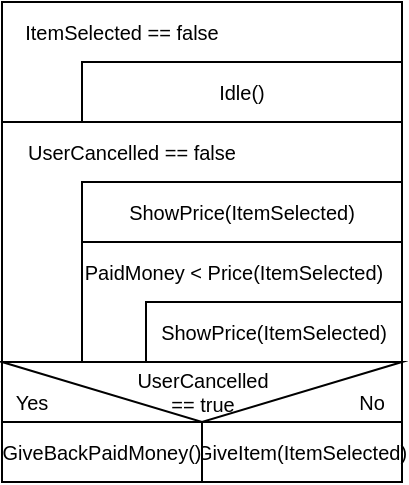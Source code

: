 <mxfile>
    <diagram id="jigJVeFdSE6whz7Ngj_1" name="Page-1">
        <mxGraphModel dx="355" dy="272" grid="1" gridSize="10" guides="1" tooltips="1" connect="1" arrows="1" fold="1" page="1" pageScale="1" pageWidth="850" pageHeight="1100" math="0" shadow="0">
            <root>
                <mxCell id="0"/>
                <mxCell id="1" parent="0"/>
                <mxCell id="22" value="" style="rounded=0;whiteSpace=wrap;html=1;fontSize=10;" vertex="1" parent="1">
                    <mxGeometry x="300" y="180" width="200" height="120" as="geometry"/>
                </mxCell>
                <mxCell id="4" value="" style="whiteSpace=wrap;html=1;container=0;fontSize=10;" vertex="1" parent="1">
                    <mxGeometry x="300" y="120" width="200" height="60" as="geometry"/>
                </mxCell>
                <mxCell id="16" value="ItemSelected == false" style="text;html=1;strokeColor=none;fillColor=none;align=center;verticalAlign=middle;whiteSpace=wrap;rounded=0;fontSize=10;" vertex="1" parent="1">
                    <mxGeometry x="300" y="120" width="120" height="30" as="geometry"/>
                </mxCell>
                <mxCell id="17" value="Idle()" style="whiteSpace=wrap;html=1;container=0;fontSize=10;" vertex="1" parent="1">
                    <mxGeometry x="340" y="150" width="160" height="30" as="geometry"/>
                </mxCell>
                <mxCell id="21" value="" style="group;fontSize=10;" vertex="1" connectable="0" parent="1">
                    <mxGeometry x="340" y="210" width="160" height="90" as="geometry"/>
                </mxCell>
                <mxCell id="15" value="ShowPrice(ItemSelected)" style="whiteSpace=wrap;html=1;container=0;fontSize=10;" vertex="1" parent="21">
                    <mxGeometry width="160" height="30" as="geometry"/>
                </mxCell>
                <mxCell id="18" value="" style="whiteSpace=wrap;html=1;container=0;fontSize=10;" vertex="1" parent="21">
                    <mxGeometry y="30" width="160" height="60" as="geometry"/>
                </mxCell>
                <mxCell id="19" value="ShowPrice(ItemSelected)" style="whiteSpace=wrap;html=1;container=0;fontSize=10;" vertex="1" parent="21">
                    <mxGeometry x="32" y="60" width="128" height="30" as="geometry"/>
                </mxCell>
                <mxCell id="20" value="PaidMoney &amp;lt; Price(ItemSelected)" style="text;html=1;strokeColor=none;fillColor=none;align=center;verticalAlign=middle;whiteSpace=wrap;rounded=0;fontSize=10;" vertex="1" parent="21">
                    <mxGeometry y="30" width="152" height="30" as="geometry"/>
                </mxCell>
                <mxCell id="23" value="UserCancelled == false" style="text;html=1;strokeColor=none;fillColor=none;align=center;verticalAlign=middle;whiteSpace=wrap;rounded=0;fontSize=10;" vertex="1" parent="1">
                    <mxGeometry x="300" y="180" width="130" height="30" as="geometry"/>
                </mxCell>
                <mxCell id="24" value="GiveItem(ItemSelected)" style="rounded=0;whiteSpace=wrap;html=1;fontSize=10;" vertex="1" parent="1">
                    <mxGeometry x="400" y="330" width="100" height="30" as="geometry"/>
                </mxCell>
                <mxCell id="25" value="" style="rounded=0;whiteSpace=wrap;html=1;fontSize=10;" vertex="1" parent="1">
                    <mxGeometry x="300" y="300" width="200" height="30" as="geometry"/>
                </mxCell>
                <mxCell id="26" value="" style="triangle;whiteSpace=wrap;html=1;direction=south;fontSize=10;" vertex="1" parent="1">
                    <mxGeometry x="300" y="300" width="200" height="30" as="geometry"/>
                </mxCell>
                <mxCell id="27" value="UserCancelled == true" style="text;html=1;strokeColor=none;fillColor=none;align=center;verticalAlign=middle;whiteSpace=wrap;rounded=0;fontSize=10;" vertex="1" parent="1">
                    <mxGeometry x="362.5" y="300" width="75" height="30" as="geometry"/>
                </mxCell>
                <mxCell id="28" value="Yes" style="text;html=1;strokeColor=none;fillColor=none;align=center;verticalAlign=middle;whiteSpace=wrap;rounded=0;fontSize=10;" vertex="1" parent="1">
                    <mxGeometry x="300" y="310" width="30" height="20" as="geometry"/>
                </mxCell>
                <mxCell id="29" value="No" style="text;html=1;strokeColor=none;fillColor=none;align=center;verticalAlign=middle;whiteSpace=wrap;rounded=0;fontSize=10;" vertex="1" parent="1">
                    <mxGeometry x="470" y="310" width="30" height="20" as="geometry"/>
                </mxCell>
                <mxCell id="30" value="GiveBackPaidMoney()" style="rounded=0;whiteSpace=wrap;html=1;fontSize=10;" vertex="1" parent="1">
                    <mxGeometry x="300" y="330" width="100" height="30" as="geometry"/>
                </mxCell>
            </root>
        </mxGraphModel>
    </diagram>
</mxfile>